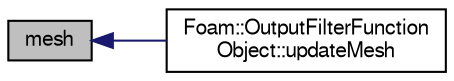 digraph "mesh"
{
  bgcolor="transparent";
  edge [fontname="FreeSans",fontsize="10",labelfontname="FreeSans",labelfontsize="10"];
  node [fontname="FreeSans",fontsize="10",shape=record];
  rankdir="LR";
  Node1 [label="mesh",height=0.2,width=0.4,color="black", fillcolor="grey75", style="filled" fontcolor="black"];
  Node1 -> Node2 [dir="back",color="midnightblue",fontsize="10",style="solid",fontname="FreeSans"];
  Node2 [label="Foam::OutputFilterFunction\lObject::updateMesh",height=0.2,width=0.4,color="black",URL="$a01703.html#a9c8cde0b192708d622d874f8cc2df66d",tooltip="Update for changes of mesh. "];
}
